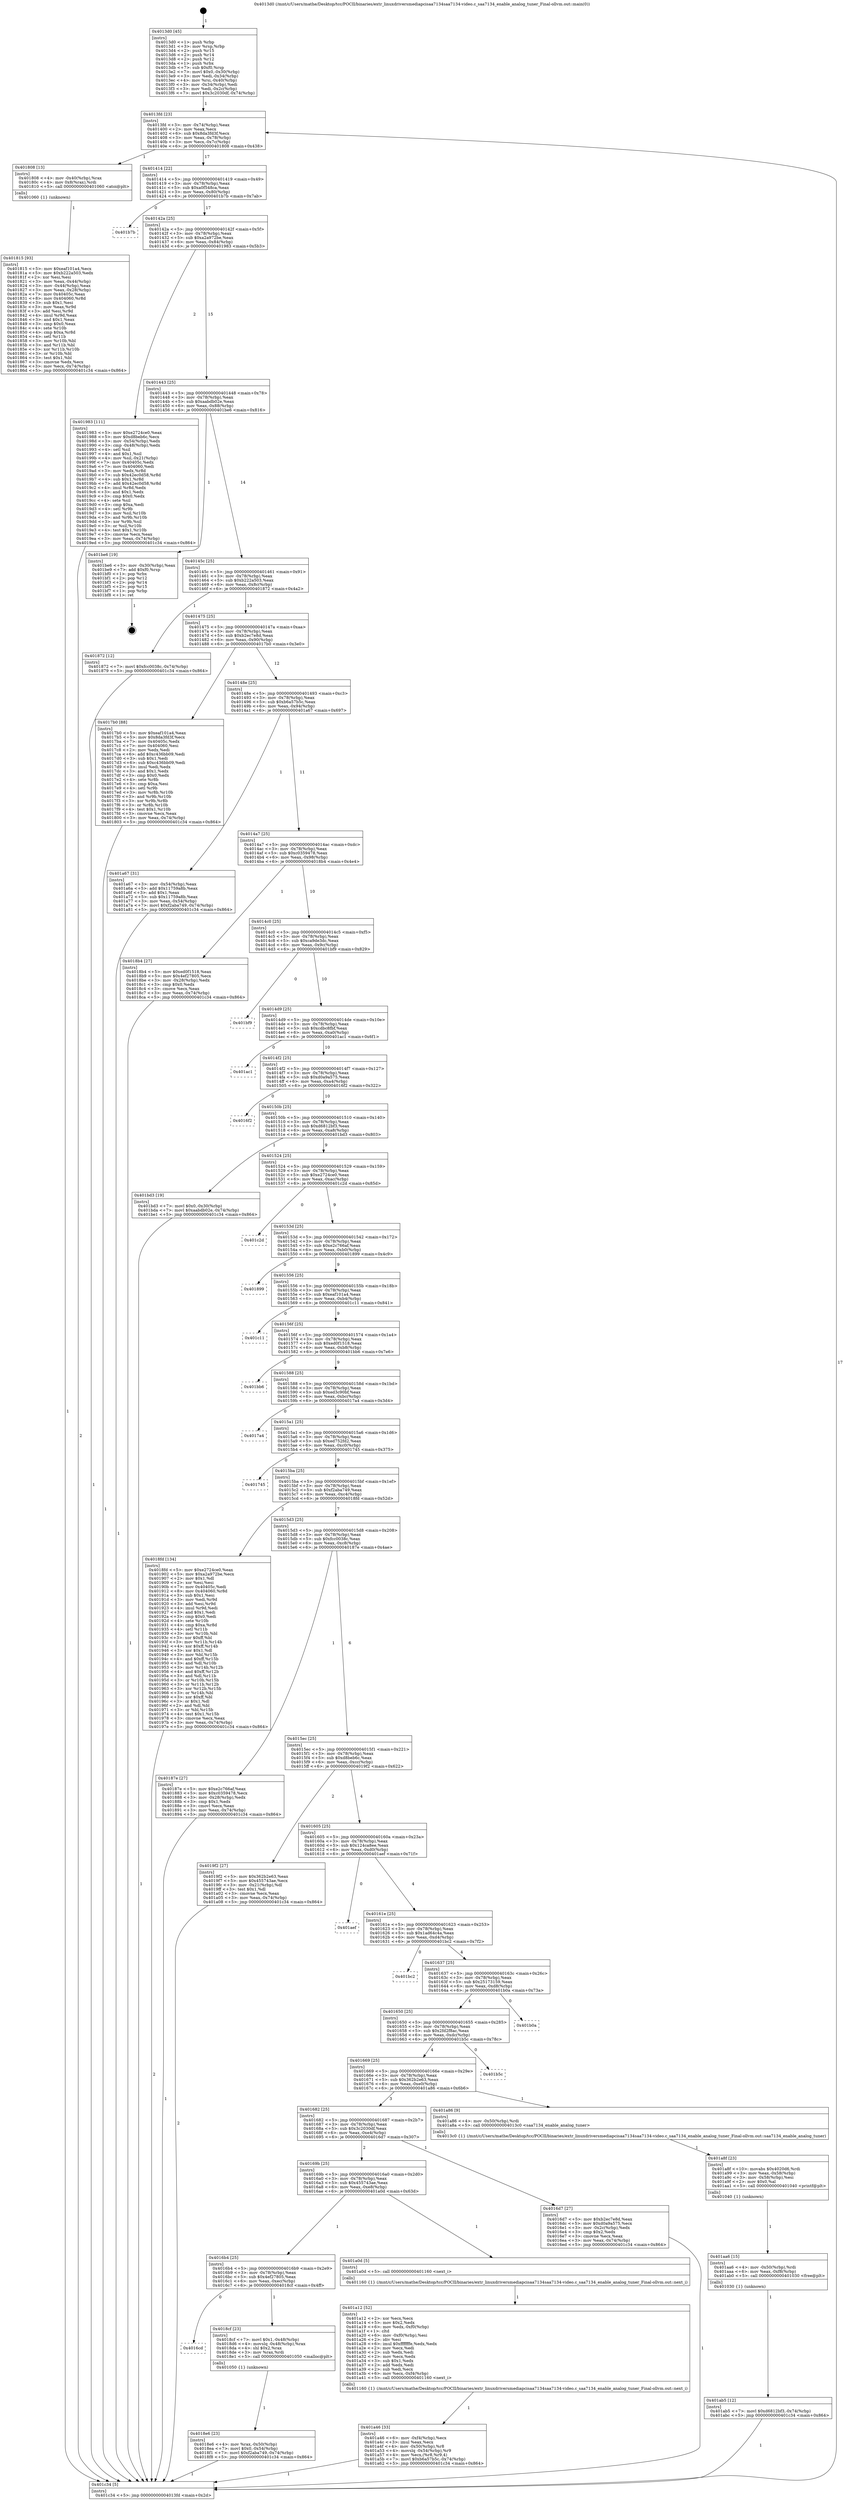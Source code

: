 digraph "0x4013d0" {
  label = "0x4013d0 (/mnt/c/Users/mathe/Desktop/tcc/POCII/binaries/extr_linuxdriversmediapcisaa7134saa7134-video.c_saa7134_enable_analog_tuner_Final-ollvm.out::main(0))"
  labelloc = "t"
  node[shape=record]

  Entry [label="",width=0.3,height=0.3,shape=circle,fillcolor=black,style=filled]
  "0x4013fd" [label="{
     0x4013fd [23]\l
     | [instrs]\l
     &nbsp;&nbsp;0x4013fd \<+3\>: mov -0x74(%rbp),%eax\l
     &nbsp;&nbsp;0x401400 \<+2\>: mov %eax,%ecx\l
     &nbsp;&nbsp;0x401402 \<+6\>: sub $0x8da3fd3f,%ecx\l
     &nbsp;&nbsp;0x401408 \<+3\>: mov %eax,-0x78(%rbp)\l
     &nbsp;&nbsp;0x40140b \<+3\>: mov %ecx,-0x7c(%rbp)\l
     &nbsp;&nbsp;0x40140e \<+6\>: je 0000000000401808 \<main+0x438\>\l
  }"]
  "0x401808" [label="{
     0x401808 [13]\l
     | [instrs]\l
     &nbsp;&nbsp;0x401808 \<+4\>: mov -0x40(%rbp),%rax\l
     &nbsp;&nbsp;0x40180c \<+4\>: mov 0x8(%rax),%rdi\l
     &nbsp;&nbsp;0x401810 \<+5\>: call 0000000000401060 \<atoi@plt\>\l
     | [calls]\l
     &nbsp;&nbsp;0x401060 \{1\} (unknown)\l
  }"]
  "0x401414" [label="{
     0x401414 [22]\l
     | [instrs]\l
     &nbsp;&nbsp;0x401414 \<+5\>: jmp 0000000000401419 \<main+0x49\>\l
     &nbsp;&nbsp;0x401419 \<+3\>: mov -0x78(%rbp),%eax\l
     &nbsp;&nbsp;0x40141c \<+5\>: sub $0xa0f548ca,%eax\l
     &nbsp;&nbsp;0x401421 \<+3\>: mov %eax,-0x80(%rbp)\l
     &nbsp;&nbsp;0x401424 \<+6\>: je 0000000000401b7b \<main+0x7ab\>\l
  }"]
  Exit [label="",width=0.3,height=0.3,shape=circle,fillcolor=black,style=filled,peripheries=2]
  "0x401b7b" [label="{
     0x401b7b\l
  }", style=dashed]
  "0x40142a" [label="{
     0x40142a [25]\l
     | [instrs]\l
     &nbsp;&nbsp;0x40142a \<+5\>: jmp 000000000040142f \<main+0x5f\>\l
     &nbsp;&nbsp;0x40142f \<+3\>: mov -0x78(%rbp),%eax\l
     &nbsp;&nbsp;0x401432 \<+5\>: sub $0xa2a972be,%eax\l
     &nbsp;&nbsp;0x401437 \<+6\>: mov %eax,-0x84(%rbp)\l
     &nbsp;&nbsp;0x40143d \<+6\>: je 0000000000401983 \<main+0x5b3\>\l
  }"]
  "0x401ab5" [label="{
     0x401ab5 [12]\l
     | [instrs]\l
     &nbsp;&nbsp;0x401ab5 \<+7\>: movl $0xd6812bf3,-0x74(%rbp)\l
     &nbsp;&nbsp;0x401abc \<+5\>: jmp 0000000000401c34 \<main+0x864\>\l
  }"]
  "0x401983" [label="{
     0x401983 [111]\l
     | [instrs]\l
     &nbsp;&nbsp;0x401983 \<+5\>: mov $0xe2724ce0,%eax\l
     &nbsp;&nbsp;0x401988 \<+5\>: mov $0xd8beb6c,%ecx\l
     &nbsp;&nbsp;0x40198d \<+3\>: mov -0x54(%rbp),%edx\l
     &nbsp;&nbsp;0x401990 \<+3\>: cmp -0x48(%rbp),%edx\l
     &nbsp;&nbsp;0x401993 \<+4\>: setl %sil\l
     &nbsp;&nbsp;0x401997 \<+4\>: and $0x1,%sil\l
     &nbsp;&nbsp;0x40199b \<+4\>: mov %sil,-0x21(%rbp)\l
     &nbsp;&nbsp;0x40199f \<+7\>: mov 0x40405c,%edx\l
     &nbsp;&nbsp;0x4019a6 \<+7\>: mov 0x404060,%edi\l
     &nbsp;&nbsp;0x4019ad \<+3\>: mov %edx,%r8d\l
     &nbsp;&nbsp;0x4019b0 \<+7\>: sub $0x42ec0d58,%r8d\l
     &nbsp;&nbsp;0x4019b7 \<+4\>: sub $0x1,%r8d\l
     &nbsp;&nbsp;0x4019bb \<+7\>: add $0x42ec0d58,%r8d\l
     &nbsp;&nbsp;0x4019c2 \<+4\>: imul %r8d,%edx\l
     &nbsp;&nbsp;0x4019c6 \<+3\>: and $0x1,%edx\l
     &nbsp;&nbsp;0x4019c9 \<+3\>: cmp $0x0,%edx\l
     &nbsp;&nbsp;0x4019cc \<+4\>: sete %sil\l
     &nbsp;&nbsp;0x4019d0 \<+3\>: cmp $0xa,%edi\l
     &nbsp;&nbsp;0x4019d3 \<+4\>: setl %r9b\l
     &nbsp;&nbsp;0x4019d7 \<+3\>: mov %sil,%r10b\l
     &nbsp;&nbsp;0x4019da \<+3\>: and %r9b,%r10b\l
     &nbsp;&nbsp;0x4019dd \<+3\>: xor %r9b,%sil\l
     &nbsp;&nbsp;0x4019e0 \<+3\>: or %sil,%r10b\l
     &nbsp;&nbsp;0x4019e3 \<+4\>: test $0x1,%r10b\l
     &nbsp;&nbsp;0x4019e7 \<+3\>: cmovne %ecx,%eax\l
     &nbsp;&nbsp;0x4019ea \<+3\>: mov %eax,-0x74(%rbp)\l
     &nbsp;&nbsp;0x4019ed \<+5\>: jmp 0000000000401c34 \<main+0x864\>\l
  }"]
  "0x401443" [label="{
     0x401443 [25]\l
     | [instrs]\l
     &nbsp;&nbsp;0x401443 \<+5\>: jmp 0000000000401448 \<main+0x78\>\l
     &nbsp;&nbsp;0x401448 \<+3\>: mov -0x78(%rbp),%eax\l
     &nbsp;&nbsp;0x40144b \<+5\>: sub $0xaabdb02e,%eax\l
     &nbsp;&nbsp;0x401450 \<+6\>: mov %eax,-0x88(%rbp)\l
     &nbsp;&nbsp;0x401456 \<+6\>: je 0000000000401be6 \<main+0x816\>\l
  }"]
  "0x401aa6" [label="{
     0x401aa6 [15]\l
     | [instrs]\l
     &nbsp;&nbsp;0x401aa6 \<+4\>: mov -0x50(%rbp),%rdi\l
     &nbsp;&nbsp;0x401aaa \<+6\>: mov %eax,-0xf8(%rbp)\l
     &nbsp;&nbsp;0x401ab0 \<+5\>: call 0000000000401030 \<free@plt\>\l
     | [calls]\l
     &nbsp;&nbsp;0x401030 \{1\} (unknown)\l
  }"]
  "0x401be6" [label="{
     0x401be6 [19]\l
     | [instrs]\l
     &nbsp;&nbsp;0x401be6 \<+3\>: mov -0x30(%rbp),%eax\l
     &nbsp;&nbsp;0x401be9 \<+7\>: add $0xf0,%rsp\l
     &nbsp;&nbsp;0x401bf0 \<+1\>: pop %rbx\l
     &nbsp;&nbsp;0x401bf1 \<+2\>: pop %r12\l
     &nbsp;&nbsp;0x401bf3 \<+2\>: pop %r14\l
     &nbsp;&nbsp;0x401bf5 \<+2\>: pop %r15\l
     &nbsp;&nbsp;0x401bf7 \<+1\>: pop %rbp\l
     &nbsp;&nbsp;0x401bf8 \<+1\>: ret\l
  }"]
  "0x40145c" [label="{
     0x40145c [25]\l
     | [instrs]\l
     &nbsp;&nbsp;0x40145c \<+5\>: jmp 0000000000401461 \<main+0x91\>\l
     &nbsp;&nbsp;0x401461 \<+3\>: mov -0x78(%rbp),%eax\l
     &nbsp;&nbsp;0x401464 \<+5\>: sub $0xb222a503,%eax\l
     &nbsp;&nbsp;0x401469 \<+6\>: mov %eax,-0x8c(%rbp)\l
     &nbsp;&nbsp;0x40146f \<+6\>: je 0000000000401872 \<main+0x4a2\>\l
  }"]
  "0x401a8f" [label="{
     0x401a8f [23]\l
     | [instrs]\l
     &nbsp;&nbsp;0x401a8f \<+10\>: movabs $0x4020d6,%rdi\l
     &nbsp;&nbsp;0x401a99 \<+3\>: mov %eax,-0x58(%rbp)\l
     &nbsp;&nbsp;0x401a9c \<+3\>: mov -0x58(%rbp),%esi\l
     &nbsp;&nbsp;0x401a9f \<+2\>: mov $0x0,%al\l
     &nbsp;&nbsp;0x401aa1 \<+5\>: call 0000000000401040 \<printf@plt\>\l
     | [calls]\l
     &nbsp;&nbsp;0x401040 \{1\} (unknown)\l
  }"]
  "0x401872" [label="{
     0x401872 [12]\l
     | [instrs]\l
     &nbsp;&nbsp;0x401872 \<+7\>: movl $0xfcc0038c,-0x74(%rbp)\l
     &nbsp;&nbsp;0x401879 \<+5\>: jmp 0000000000401c34 \<main+0x864\>\l
  }"]
  "0x401475" [label="{
     0x401475 [25]\l
     | [instrs]\l
     &nbsp;&nbsp;0x401475 \<+5\>: jmp 000000000040147a \<main+0xaa\>\l
     &nbsp;&nbsp;0x40147a \<+3\>: mov -0x78(%rbp),%eax\l
     &nbsp;&nbsp;0x40147d \<+5\>: sub $0xb2ec7e8d,%eax\l
     &nbsp;&nbsp;0x401482 \<+6\>: mov %eax,-0x90(%rbp)\l
     &nbsp;&nbsp;0x401488 \<+6\>: je 00000000004017b0 \<main+0x3e0\>\l
  }"]
  "0x401a46" [label="{
     0x401a46 [33]\l
     | [instrs]\l
     &nbsp;&nbsp;0x401a46 \<+6\>: mov -0xf4(%rbp),%ecx\l
     &nbsp;&nbsp;0x401a4c \<+3\>: imul %eax,%ecx\l
     &nbsp;&nbsp;0x401a4f \<+4\>: mov -0x50(%rbp),%r8\l
     &nbsp;&nbsp;0x401a53 \<+4\>: movslq -0x54(%rbp),%r9\l
     &nbsp;&nbsp;0x401a57 \<+4\>: mov %ecx,(%r8,%r9,4)\l
     &nbsp;&nbsp;0x401a5b \<+7\>: movl $0xb6a57b5c,-0x74(%rbp)\l
     &nbsp;&nbsp;0x401a62 \<+5\>: jmp 0000000000401c34 \<main+0x864\>\l
  }"]
  "0x4017b0" [label="{
     0x4017b0 [88]\l
     | [instrs]\l
     &nbsp;&nbsp;0x4017b0 \<+5\>: mov $0xeaf101a4,%eax\l
     &nbsp;&nbsp;0x4017b5 \<+5\>: mov $0x8da3fd3f,%ecx\l
     &nbsp;&nbsp;0x4017ba \<+7\>: mov 0x40405c,%edx\l
     &nbsp;&nbsp;0x4017c1 \<+7\>: mov 0x404060,%esi\l
     &nbsp;&nbsp;0x4017c8 \<+2\>: mov %edx,%edi\l
     &nbsp;&nbsp;0x4017ca \<+6\>: add $0xc436bb09,%edi\l
     &nbsp;&nbsp;0x4017d0 \<+3\>: sub $0x1,%edi\l
     &nbsp;&nbsp;0x4017d3 \<+6\>: sub $0xc436bb09,%edi\l
     &nbsp;&nbsp;0x4017d9 \<+3\>: imul %edi,%edx\l
     &nbsp;&nbsp;0x4017dc \<+3\>: and $0x1,%edx\l
     &nbsp;&nbsp;0x4017df \<+3\>: cmp $0x0,%edx\l
     &nbsp;&nbsp;0x4017e2 \<+4\>: sete %r8b\l
     &nbsp;&nbsp;0x4017e6 \<+3\>: cmp $0xa,%esi\l
     &nbsp;&nbsp;0x4017e9 \<+4\>: setl %r9b\l
     &nbsp;&nbsp;0x4017ed \<+3\>: mov %r8b,%r10b\l
     &nbsp;&nbsp;0x4017f0 \<+3\>: and %r9b,%r10b\l
     &nbsp;&nbsp;0x4017f3 \<+3\>: xor %r9b,%r8b\l
     &nbsp;&nbsp;0x4017f6 \<+3\>: or %r8b,%r10b\l
     &nbsp;&nbsp;0x4017f9 \<+4\>: test $0x1,%r10b\l
     &nbsp;&nbsp;0x4017fd \<+3\>: cmovne %ecx,%eax\l
     &nbsp;&nbsp;0x401800 \<+3\>: mov %eax,-0x74(%rbp)\l
     &nbsp;&nbsp;0x401803 \<+5\>: jmp 0000000000401c34 \<main+0x864\>\l
  }"]
  "0x40148e" [label="{
     0x40148e [25]\l
     | [instrs]\l
     &nbsp;&nbsp;0x40148e \<+5\>: jmp 0000000000401493 \<main+0xc3\>\l
     &nbsp;&nbsp;0x401493 \<+3\>: mov -0x78(%rbp),%eax\l
     &nbsp;&nbsp;0x401496 \<+5\>: sub $0xb6a57b5c,%eax\l
     &nbsp;&nbsp;0x40149b \<+6\>: mov %eax,-0x94(%rbp)\l
     &nbsp;&nbsp;0x4014a1 \<+6\>: je 0000000000401a67 \<main+0x697\>\l
  }"]
  "0x401a12" [label="{
     0x401a12 [52]\l
     | [instrs]\l
     &nbsp;&nbsp;0x401a12 \<+2\>: xor %ecx,%ecx\l
     &nbsp;&nbsp;0x401a14 \<+5\>: mov $0x2,%edx\l
     &nbsp;&nbsp;0x401a19 \<+6\>: mov %edx,-0xf0(%rbp)\l
     &nbsp;&nbsp;0x401a1f \<+1\>: cltd\l
     &nbsp;&nbsp;0x401a20 \<+6\>: mov -0xf0(%rbp),%esi\l
     &nbsp;&nbsp;0x401a26 \<+2\>: idiv %esi\l
     &nbsp;&nbsp;0x401a28 \<+6\>: imul $0xfffffffe,%edx,%edx\l
     &nbsp;&nbsp;0x401a2e \<+2\>: mov %ecx,%edi\l
     &nbsp;&nbsp;0x401a30 \<+2\>: sub %edx,%edi\l
     &nbsp;&nbsp;0x401a32 \<+2\>: mov %ecx,%edx\l
     &nbsp;&nbsp;0x401a34 \<+3\>: sub $0x1,%edx\l
     &nbsp;&nbsp;0x401a37 \<+2\>: add %edx,%edi\l
     &nbsp;&nbsp;0x401a39 \<+2\>: sub %edi,%ecx\l
     &nbsp;&nbsp;0x401a3b \<+6\>: mov %ecx,-0xf4(%rbp)\l
     &nbsp;&nbsp;0x401a41 \<+5\>: call 0000000000401160 \<next_i\>\l
     | [calls]\l
     &nbsp;&nbsp;0x401160 \{1\} (/mnt/c/Users/mathe/Desktop/tcc/POCII/binaries/extr_linuxdriversmediapcisaa7134saa7134-video.c_saa7134_enable_analog_tuner_Final-ollvm.out::next_i)\l
  }"]
  "0x401a67" [label="{
     0x401a67 [31]\l
     | [instrs]\l
     &nbsp;&nbsp;0x401a67 \<+3\>: mov -0x54(%rbp),%eax\l
     &nbsp;&nbsp;0x401a6a \<+5\>: add $0x11759a8b,%eax\l
     &nbsp;&nbsp;0x401a6f \<+3\>: add $0x1,%eax\l
     &nbsp;&nbsp;0x401a72 \<+5\>: sub $0x11759a8b,%eax\l
     &nbsp;&nbsp;0x401a77 \<+3\>: mov %eax,-0x54(%rbp)\l
     &nbsp;&nbsp;0x401a7a \<+7\>: movl $0xf2aba749,-0x74(%rbp)\l
     &nbsp;&nbsp;0x401a81 \<+5\>: jmp 0000000000401c34 \<main+0x864\>\l
  }"]
  "0x4014a7" [label="{
     0x4014a7 [25]\l
     | [instrs]\l
     &nbsp;&nbsp;0x4014a7 \<+5\>: jmp 00000000004014ac \<main+0xdc\>\l
     &nbsp;&nbsp;0x4014ac \<+3\>: mov -0x78(%rbp),%eax\l
     &nbsp;&nbsp;0x4014af \<+5\>: sub $0xc0359478,%eax\l
     &nbsp;&nbsp;0x4014b4 \<+6\>: mov %eax,-0x98(%rbp)\l
     &nbsp;&nbsp;0x4014ba \<+6\>: je 00000000004018b4 \<main+0x4e4\>\l
  }"]
  "0x4018e6" [label="{
     0x4018e6 [23]\l
     | [instrs]\l
     &nbsp;&nbsp;0x4018e6 \<+4\>: mov %rax,-0x50(%rbp)\l
     &nbsp;&nbsp;0x4018ea \<+7\>: movl $0x0,-0x54(%rbp)\l
     &nbsp;&nbsp;0x4018f1 \<+7\>: movl $0xf2aba749,-0x74(%rbp)\l
     &nbsp;&nbsp;0x4018f8 \<+5\>: jmp 0000000000401c34 \<main+0x864\>\l
  }"]
  "0x4018b4" [label="{
     0x4018b4 [27]\l
     | [instrs]\l
     &nbsp;&nbsp;0x4018b4 \<+5\>: mov $0xed0f1518,%eax\l
     &nbsp;&nbsp;0x4018b9 \<+5\>: mov $0x4ef27805,%ecx\l
     &nbsp;&nbsp;0x4018be \<+3\>: mov -0x28(%rbp),%edx\l
     &nbsp;&nbsp;0x4018c1 \<+3\>: cmp $0x0,%edx\l
     &nbsp;&nbsp;0x4018c4 \<+3\>: cmove %ecx,%eax\l
     &nbsp;&nbsp;0x4018c7 \<+3\>: mov %eax,-0x74(%rbp)\l
     &nbsp;&nbsp;0x4018ca \<+5\>: jmp 0000000000401c34 \<main+0x864\>\l
  }"]
  "0x4014c0" [label="{
     0x4014c0 [25]\l
     | [instrs]\l
     &nbsp;&nbsp;0x4014c0 \<+5\>: jmp 00000000004014c5 \<main+0xf5\>\l
     &nbsp;&nbsp;0x4014c5 \<+3\>: mov -0x78(%rbp),%eax\l
     &nbsp;&nbsp;0x4014c8 \<+5\>: sub $0xca9de3dc,%eax\l
     &nbsp;&nbsp;0x4014cd \<+6\>: mov %eax,-0x9c(%rbp)\l
     &nbsp;&nbsp;0x4014d3 \<+6\>: je 0000000000401bf9 \<main+0x829\>\l
  }"]
  "0x4016cd" [label="{
     0x4016cd\l
  }", style=dashed]
  "0x401bf9" [label="{
     0x401bf9\l
  }", style=dashed]
  "0x4014d9" [label="{
     0x4014d9 [25]\l
     | [instrs]\l
     &nbsp;&nbsp;0x4014d9 \<+5\>: jmp 00000000004014de \<main+0x10e\>\l
     &nbsp;&nbsp;0x4014de \<+3\>: mov -0x78(%rbp),%eax\l
     &nbsp;&nbsp;0x4014e1 \<+5\>: sub $0xcdbc8fbf,%eax\l
     &nbsp;&nbsp;0x4014e6 \<+6\>: mov %eax,-0xa0(%rbp)\l
     &nbsp;&nbsp;0x4014ec \<+6\>: je 0000000000401ac1 \<main+0x6f1\>\l
  }"]
  "0x4018cf" [label="{
     0x4018cf [23]\l
     | [instrs]\l
     &nbsp;&nbsp;0x4018cf \<+7\>: movl $0x1,-0x48(%rbp)\l
     &nbsp;&nbsp;0x4018d6 \<+4\>: movslq -0x48(%rbp),%rax\l
     &nbsp;&nbsp;0x4018da \<+4\>: shl $0x2,%rax\l
     &nbsp;&nbsp;0x4018de \<+3\>: mov %rax,%rdi\l
     &nbsp;&nbsp;0x4018e1 \<+5\>: call 0000000000401050 \<malloc@plt\>\l
     | [calls]\l
     &nbsp;&nbsp;0x401050 \{1\} (unknown)\l
  }"]
  "0x401ac1" [label="{
     0x401ac1\l
  }", style=dashed]
  "0x4014f2" [label="{
     0x4014f2 [25]\l
     | [instrs]\l
     &nbsp;&nbsp;0x4014f2 \<+5\>: jmp 00000000004014f7 \<main+0x127\>\l
     &nbsp;&nbsp;0x4014f7 \<+3\>: mov -0x78(%rbp),%eax\l
     &nbsp;&nbsp;0x4014fa \<+5\>: sub $0xd0a9a575,%eax\l
     &nbsp;&nbsp;0x4014ff \<+6\>: mov %eax,-0xa4(%rbp)\l
     &nbsp;&nbsp;0x401505 \<+6\>: je 00000000004016f2 \<main+0x322\>\l
  }"]
  "0x4016b4" [label="{
     0x4016b4 [25]\l
     | [instrs]\l
     &nbsp;&nbsp;0x4016b4 \<+5\>: jmp 00000000004016b9 \<main+0x2e9\>\l
     &nbsp;&nbsp;0x4016b9 \<+3\>: mov -0x78(%rbp),%eax\l
     &nbsp;&nbsp;0x4016bc \<+5\>: sub $0x4ef27805,%eax\l
     &nbsp;&nbsp;0x4016c1 \<+6\>: mov %eax,-0xec(%rbp)\l
     &nbsp;&nbsp;0x4016c7 \<+6\>: je 00000000004018cf \<main+0x4ff\>\l
  }"]
  "0x4016f2" [label="{
     0x4016f2\l
  }", style=dashed]
  "0x40150b" [label="{
     0x40150b [25]\l
     | [instrs]\l
     &nbsp;&nbsp;0x40150b \<+5\>: jmp 0000000000401510 \<main+0x140\>\l
     &nbsp;&nbsp;0x401510 \<+3\>: mov -0x78(%rbp),%eax\l
     &nbsp;&nbsp;0x401513 \<+5\>: sub $0xd6812bf3,%eax\l
     &nbsp;&nbsp;0x401518 \<+6\>: mov %eax,-0xa8(%rbp)\l
     &nbsp;&nbsp;0x40151e \<+6\>: je 0000000000401bd3 \<main+0x803\>\l
  }"]
  "0x401a0d" [label="{
     0x401a0d [5]\l
     | [instrs]\l
     &nbsp;&nbsp;0x401a0d \<+5\>: call 0000000000401160 \<next_i\>\l
     | [calls]\l
     &nbsp;&nbsp;0x401160 \{1\} (/mnt/c/Users/mathe/Desktop/tcc/POCII/binaries/extr_linuxdriversmediapcisaa7134saa7134-video.c_saa7134_enable_analog_tuner_Final-ollvm.out::next_i)\l
  }"]
  "0x401bd3" [label="{
     0x401bd3 [19]\l
     | [instrs]\l
     &nbsp;&nbsp;0x401bd3 \<+7\>: movl $0x0,-0x30(%rbp)\l
     &nbsp;&nbsp;0x401bda \<+7\>: movl $0xaabdb02e,-0x74(%rbp)\l
     &nbsp;&nbsp;0x401be1 \<+5\>: jmp 0000000000401c34 \<main+0x864\>\l
  }"]
  "0x401524" [label="{
     0x401524 [25]\l
     | [instrs]\l
     &nbsp;&nbsp;0x401524 \<+5\>: jmp 0000000000401529 \<main+0x159\>\l
     &nbsp;&nbsp;0x401529 \<+3\>: mov -0x78(%rbp),%eax\l
     &nbsp;&nbsp;0x40152c \<+5\>: sub $0xe2724ce0,%eax\l
     &nbsp;&nbsp;0x401531 \<+6\>: mov %eax,-0xac(%rbp)\l
     &nbsp;&nbsp;0x401537 \<+6\>: je 0000000000401c2d \<main+0x85d\>\l
  }"]
  "0x401815" [label="{
     0x401815 [93]\l
     | [instrs]\l
     &nbsp;&nbsp;0x401815 \<+5\>: mov $0xeaf101a4,%ecx\l
     &nbsp;&nbsp;0x40181a \<+5\>: mov $0xb222a503,%edx\l
     &nbsp;&nbsp;0x40181f \<+2\>: xor %esi,%esi\l
     &nbsp;&nbsp;0x401821 \<+3\>: mov %eax,-0x44(%rbp)\l
     &nbsp;&nbsp;0x401824 \<+3\>: mov -0x44(%rbp),%eax\l
     &nbsp;&nbsp;0x401827 \<+3\>: mov %eax,-0x28(%rbp)\l
     &nbsp;&nbsp;0x40182a \<+7\>: mov 0x40405c,%eax\l
     &nbsp;&nbsp;0x401831 \<+8\>: mov 0x404060,%r8d\l
     &nbsp;&nbsp;0x401839 \<+3\>: sub $0x1,%esi\l
     &nbsp;&nbsp;0x40183c \<+3\>: mov %eax,%r9d\l
     &nbsp;&nbsp;0x40183f \<+3\>: add %esi,%r9d\l
     &nbsp;&nbsp;0x401842 \<+4\>: imul %r9d,%eax\l
     &nbsp;&nbsp;0x401846 \<+3\>: and $0x1,%eax\l
     &nbsp;&nbsp;0x401849 \<+3\>: cmp $0x0,%eax\l
     &nbsp;&nbsp;0x40184c \<+4\>: sete %r10b\l
     &nbsp;&nbsp;0x401850 \<+4\>: cmp $0xa,%r8d\l
     &nbsp;&nbsp;0x401854 \<+4\>: setl %r11b\l
     &nbsp;&nbsp;0x401858 \<+3\>: mov %r10b,%bl\l
     &nbsp;&nbsp;0x40185b \<+3\>: and %r11b,%bl\l
     &nbsp;&nbsp;0x40185e \<+3\>: xor %r11b,%r10b\l
     &nbsp;&nbsp;0x401861 \<+3\>: or %r10b,%bl\l
     &nbsp;&nbsp;0x401864 \<+3\>: test $0x1,%bl\l
     &nbsp;&nbsp;0x401867 \<+3\>: cmovne %edx,%ecx\l
     &nbsp;&nbsp;0x40186a \<+3\>: mov %ecx,-0x74(%rbp)\l
     &nbsp;&nbsp;0x40186d \<+5\>: jmp 0000000000401c34 \<main+0x864\>\l
  }"]
  "0x401c2d" [label="{
     0x401c2d\l
  }", style=dashed]
  "0x40153d" [label="{
     0x40153d [25]\l
     | [instrs]\l
     &nbsp;&nbsp;0x40153d \<+5\>: jmp 0000000000401542 \<main+0x172\>\l
     &nbsp;&nbsp;0x401542 \<+3\>: mov -0x78(%rbp),%eax\l
     &nbsp;&nbsp;0x401545 \<+5\>: sub $0xe2c766af,%eax\l
     &nbsp;&nbsp;0x40154a \<+6\>: mov %eax,-0xb0(%rbp)\l
     &nbsp;&nbsp;0x401550 \<+6\>: je 0000000000401899 \<main+0x4c9\>\l
  }"]
  "0x4013d0" [label="{
     0x4013d0 [45]\l
     | [instrs]\l
     &nbsp;&nbsp;0x4013d0 \<+1\>: push %rbp\l
     &nbsp;&nbsp;0x4013d1 \<+3\>: mov %rsp,%rbp\l
     &nbsp;&nbsp;0x4013d4 \<+2\>: push %r15\l
     &nbsp;&nbsp;0x4013d6 \<+2\>: push %r14\l
     &nbsp;&nbsp;0x4013d8 \<+2\>: push %r12\l
     &nbsp;&nbsp;0x4013da \<+1\>: push %rbx\l
     &nbsp;&nbsp;0x4013db \<+7\>: sub $0xf0,%rsp\l
     &nbsp;&nbsp;0x4013e2 \<+7\>: movl $0x0,-0x30(%rbp)\l
     &nbsp;&nbsp;0x4013e9 \<+3\>: mov %edi,-0x34(%rbp)\l
     &nbsp;&nbsp;0x4013ec \<+4\>: mov %rsi,-0x40(%rbp)\l
     &nbsp;&nbsp;0x4013f0 \<+3\>: mov -0x34(%rbp),%edi\l
     &nbsp;&nbsp;0x4013f3 \<+3\>: mov %edi,-0x2c(%rbp)\l
     &nbsp;&nbsp;0x4013f6 \<+7\>: movl $0x3c2030df,-0x74(%rbp)\l
  }"]
  "0x401899" [label="{
     0x401899\l
  }", style=dashed]
  "0x401556" [label="{
     0x401556 [25]\l
     | [instrs]\l
     &nbsp;&nbsp;0x401556 \<+5\>: jmp 000000000040155b \<main+0x18b\>\l
     &nbsp;&nbsp;0x40155b \<+3\>: mov -0x78(%rbp),%eax\l
     &nbsp;&nbsp;0x40155e \<+5\>: sub $0xeaf101a4,%eax\l
     &nbsp;&nbsp;0x401563 \<+6\>: mov %eax,-0xb4(%rbp)\l
     &nbsp;&nbsp;0x401569 \<+6\>: je 0000000000401c11 \<main+0x841\>\l
  }"]
  "0x401c34" [label="{
     0x401c34 [5]\l
     | [instrs]\l
     &nbsp;&nbsp;0x401c34 \<+5\>: jmp 00000000004013fd \<main+0x2d\>\l
  }"]
  "0x401c11" [label="{
     0x401c11\l
  }", style=dashed]
  "0x40156f" [label="{
     0x40156f [25]\l
     | [instrs]\l
     &nbsp;&nbsp;0x40156f \<+5\>: jmp 0000000000401574 \<main+0x1a4\>\l
     &nbsp;&nbsp;0x401574 \<+3\>: mov -0x78(%rbp),%eax\l
     &nbsp;&nbsp;0x401577 \<+5\>: sub $0xed0f1518,%eax\l
     &nbsp;&nbsp;0x40157c \<+6\>: mov %eax,-0xb8(%rbp)\l
     &nbsp;&nbsp;0x401582 \<+6\>: je 0000000000401bb6 \<main+0x7e6\>\l
  }"]
  "0x40169b" [label="{
     0x40169b [25]\l
     | [instrs]\l
     &nbsp;&nbsp;0x40169b \<+5\>: jmp 00000000004016a0 \<main+0x2d0\>\l
     &nbsp;&nbsp;0x4016a0 \<+3\>: mov -0x78(%rbp),%eax\l
     &nbsp;&nbsp;0x4016a3 \<+5\>: sub $0x455743ae,%eax\l
     &nbsp;&nbsp;0x4016a8 \<+6\>: mov %eax,-0xe8(%rbp)\l
     &nbsp;&nbsp;0x4016ae \<+6\>: je 0000000000401a0d \<main+0x63d\>\l
  }"]
  "0x401bb6" [label="{
     0x401bb6\l
  }", style=dashed]
  "0x401588" [label="{
     0x401588 [25]\l
     | [instrs]\l
     &nbsp;&nbsp;0x401588 \<+5\>: jmp 000000000040158d \<main+0x1bd\>\l
     &nbsp;&nbsp;0x40158d \<+3\>: mov -0x78(%rbp),%eax\l
     &nbsp;&nbsp;0x401590 \<+5\>: sub $0xed3c90bf,%eax\l
     &nbsp;&nbsp;0x401595 \<+6\>: mov %eax,-0xbc(%rbp)\l
     &nbsp;&nbsp;0x40159b \<+6\>: je 00000000004017a4 \<main+0x3d4\>\l
  }"]
  "0x4016d7" [label="{
     0x4016d7 [27]\l
     | [instrs]\l
     &nbsp;&nbsp;0x4016d7 \<+5\>: mov $0xb2ec7e8d,%eax\l
     &nbsp;&nbsp;0x4016dc \<+5\>: mov $0xd0a9a575,%ecx\l
     &nbsp;&nbsp;0x4016e1 \<+3\>: mov -0x2c(%rbp),%edx\l
     &nbsp;&nbsp;0x4016e4 \<+3\>: cmp $0x2,%edx\l
     &nbsp;&nbsp;0x4016e7 \<+3\>: cmovne %ecx,%eax\l
     &nbsp;&nbsp;0x4016ea \<+3\>: mov %eax,-0x74(%rbp)\l
     &nbsp;&nbsp;0x4016ed \<+5\>: jmp 0000000000401c34 \<main+0x864\>\l
  }"]
  "0x4017a4" [label="{
     0x4017a4\l
  }", style=dashed]
  "0x4015a1" [label="{
     0x4015a1 [25]\l
     | [instrs]\l
     &nbsp;&nbsp;0x4015a1 \<+5\>: jmp 00000000004015a6 \<main+0x1d6\>\l
     &nbsp;&nbsp;0x4015a6 \<+3\>: mov -0x78(%rbp),%eax\l
     &nbsp;&nbsp;0x4015a9 \<+5\>: sub $0xed752fd2,%eax\l
     &nbsp;&nbsp;0x4015ae \<+6\>: mov %eax,-0xc0(%rbp)\l
     &nbsp;&nbsp;0x4015b4 \<+6\>: je 0000000000401745 \<main+0x375\>\l
  }"]
  "0x401682" [label="{
     0x401682 [25]\l
     | [instrs]\l
     &nbsp;&nbsp;0x401682 \<+5\>: jmp 0000000000401687 \<main+0x2b7\>\l
     &nbsp;&nbsp;0x401687 \<+3\>: mov -0x78(%rbp),%eax\l
     &nbsp;&nbsp;0x40168a \<+5\>: sub $0x3c2030df,%eax\l
     &nbsp;&nbsp;0x40168f \<+6\>: mov %eax,-0xe4(%rbp)\l
     &nbsp;&nbsp;0x401695 \<+6\>: je 00000000004016d7 \<main+0x307\>\l
  }"]
  "0x401745" [label="{
     0x401745\l
  }", style=dashed]
  "0x4015ba" [label="{
     0x4015ba [25]\l
     | [instrs]\l
     &nbsp;&nbsp;0x4015ba \<+5\>: jmp 00000000004015bf \<main+0x1ef\>\l
     &nbsp;&nbsp;0x4015bf \<+3\>: mov -0x78(%rbp),%eax\l
     &nbsp;&nbsp;0x4015c2 \<+5\>: sub $0xf2aba749,%eax\l
     &nbsp;&nbsp;0x4015c7 \<+6\>: mov %eax,-0xc4(%rbp)\l
     &nbsp;&nbsp;0x4015cd \<+6\>: je 00000000004018fd \<main+0x52d\>\l
  }"]
  "0x401a86" [label="{
     0x401a86 [9]\l
     | [instrs]\l
     &nbsp;&nbsp;0x401a86 \<+4\>: mov -0x50(%rbp),%rdi\l
     &nbsp;&nbsp;0x401a8a \<+5\>: call 00000000004013c0 \<saa7134_enable_analog_tuner\>\l
     | [calls]\l
     &nbsp;&nbsp;0x4013c0 \{1\} (/mnt/c/Users/mathe/Desktop/tcc/POCII/binaries/extr_linuxdriversmediapcisaa7134saa7134-video.c_saa7134_enable_analog_tuner_Final-ollvm.out::saa7134_enable_analog_tuner)\l
  }"]
  "0x4018fd" [label="{
     0x4018fd [134]\l
     | [instrs]\l
     &nbsp;&nbsp;0x4018fd \<+5\>: mov $0xe2724ce0,%eax\l
     &nbsp;&nbsp;0x401902 \<+5\>: mov $0xa2a972be,%ecx\l
     &nbsp;&nbsp;0x401907 \<+2\>: mov $0x1,%dl\l
     &nbsp;&nbsp;0x401909 \<+2\>: xor %esi,%esi\l
     &nbsp;&nbsp;0x40190b \<+7\>: mov 0x40405c,%edi\l
     &nbsp;&nbsp;0x401912 \<+8\>: mov 0x404060,%r8d\l
     &nbsp;&nbsp;0x40191a \<+3\>: sub $0x1,%esi\l
     &nbsp;&nbsp;0x40191d \<+3\>: mov %edi,%r9d\l
     &nbsp;&nbsp;0x401920 \<+3\>: add %esi,%r9d\l
     &nbsp;&nbsp;0x401923 \<+4\>: imul %r9d,%edi\l
     &nbsp;&nbsp;0x401927 \<+3\>: and $0x1,%edi\l
     &nbsp;&nbsp;0x40192a \<+3\>: cmp $0x0,%edi\l
     &nbsp;&nbsp;0x40192d \<+4\>: sete %r10b\l
     &nbsp;&nbsp;0x401931 \<+4\>: cmp $0xa,%r8d\l
     &nbsp;&nbsp;0x401935 \<+4\>: setl %r11b\l
     &nbsp;&nbsp;0x401939 \<+3\>: mov %r10b,%bl\l
     &nbsp;&nbsp;0x40193c \<+3\>: xor $0xff,%bl\l
     &nbsp;&nbsp;0x40193f \<+3\>: mov %r11b,%r14b\l
     &nbsp;&nbsp;0x401942 \<+4\>: xor $0xff,%r14b\l
     &nbsp;&nbsp;0x401946 \<+3\>: xor $0x1,%dl\l
     &nbsp;&nbsp;0x401949 \<+3\>: mov %bl,%r15b\l
     &nbsp;&nbsp;0x40194c \<+4\>: and $0xff,%r15b\l
     &nbsp;&nbsp;0x401950 \<+3\>: and %dl,%r10b\l
     &nbsp;&nbsp;0x401953 \<+3\>: mov %r14b,%r12b\l
     &nbsp;&nbsp;0x401956 \<+4\>: and $0xff,%r12b\l
     &nbsp;&nbsp;0x40195a \<+3\>: and %dl,%r11b\l
     &nbsp;&nbsp;0x40195d \<+3\>: or %r10b,%r15b\l
     &nbsp;&nbsp;0x401960 \<+3\>: or %r11b,%r12b\l
     &nbsp;&nbsp;0x401963 \<+3\>: xor %r12b,%r15b\l
     &nbsp;&nbsp;0x401966 \<+3\>: or %r14b,%bl\l
     &nbsp;&nbsp;0x401969 \<+3\>: xor $0xff,%bl\l
     &nbsp;&nbsp;0x40196c \<+3\>: or $0x1,%dl\l
     &nbsp;&nbsp;0x40196f \<+2\>: and %dl,%bl\l
     &nbsp;&nbsp;0x401971 \<+3\>: or %bl,%r15b\l
     &nbsp;&nbsp;0x401974 \<+4\>: test $0x1,%r15b\l
     &nbsp;&nbsp;0x401978 \<+3\>: cmovne %ecx,%eax\l
     &nbsp;&nbsp;0x40197b \<+3\>: mov %eax,-0x74(%rbp)\l
     &nbsp;&nbsp;0x40197e \<+5\>: jmp 0000000000401c34 \<main+0x864\>\l
  }"]
  "0x4015d3" [label="{
     0x4015d3 [25]\l
     | [instrs]\l
     &nbsp;&nbsp;0x4015d3 \<+5\>: jmp 00000000004015d8 \<main+0x208\>\l
     &nbsp;&nbsp;0x4015d8 \<+3\>: mov -0x78(%rbp),%eax\l
     &nbsp;&nbsp;0x4015db \<+5\>: sub $0xfcc0038c,%eax\l
     &nbsp;&nbsp;0x4015e0 \<+6\>: mov %eax,-0xc8(%rbp)\l
     &nbsp;&nbsp;0x4015e6 \<+6\>: je 000000000040187e \<main+0x4ae\>\l
  }"]
  "0x401669" [label="{
     0x401669 [25]\l
     | [instrs]\l
     &nbsp;&nbsp;0x401669 \<+5\>: jmp 000000000040166e \<main+0x29e\>\l
     &nbsp;&nbsp;0x40166e \<+3\>: mov -0x78(%rbp),%eax\l
     &nbsp;&nbsp;0x401671 \<+5\>: sub $0x362b2e63,%eax\l
     &nbsp;&nbsp;0x401676 \<+6\>: mov %eax,-0xe0(%rbp)\l
     &nbsp;&nbsp;0x40167c \<+6\>: je 0000000000401a86 \<main+0x6b6\>\l
  }"]
  "0x40187e" [label="{
     0x40187e [27]\l
     | [instrs]\l
     &nbsp;&nbsp;0x40187e \<+5\>: mov $0xe2c766af,%eax\l
     &nbsp;&nbsp;0x401883 \<+5\>: mov $0xc0359478,%ecx\l
     &nbsp;&nbsp;0x401888 \<+3\>: mov -0x28(%rbp),%edx\l
     &nbsp;&nbsp;0x40188b \<+3\>: cmp $0x1,%edx\l
     &nbsp;&nbsp;0x40188e \<+3\>: cmovl %ecx,%eax\l
     &nbsp;&nbsp;0x401891 \<+3\>: mov %eax,-0x74(%rbp)\l
     &nbsp;&nbsp;0x401894 \<+5\>: jmp 0000000000401c34 \<main+0x864\>\l
  }"]
  "0x4015ec" [label="{
     0x4015ec [25]\l
     | [instrs]\l
     &nbsp;&nbsp;0x4015ec \<+5\>: jmp 00000000004015f1 \<main+0x221\>\l
     &nbsp;&nbsp;0x4015f1 \<+3\>: mov -0x78(%rbp),%eax\l
     &nbsp;&nbsp;0x4015f4 \<+5\>: sub $0xd8beb6c,%eax\l
     &nbsp;&nbsp;0x4015f9 \<+6\>: mov %eax,-0xcc(%rbp)\l
     &nbsp;&nbsp;0x4015ff \<+6\>: je 00000000004019f2 \<main+0x622\>\l
  }"]
  "0x401b5c" [label="{
     0x401b5c\l
  }", style=dashed]
  "0x4019f2" [label="{
     0x4019f2 [27]\l
     | [instrs]\l
     &nbsp;&nbsp;0x4019f2 \<+5\>: mov $0x362b2e63,%eax\l
     &nbsp;&nbsp;0x4019f7 \<+5\>: mov $0x455743ae,%ecx\l
     &nbsp;&nbsp;0x4019fc \<+3\>: mov -0x21(%rbp),%dl\l
     &nbsp;&nbsp;0x4019ff \<+3\>: test $0x1,%dl\l
     &nbsp;&nbsp;0x401a02 \<+3\>: cmovne %ecx,%eax\l
     &nbsp;&nbsp;0x401a05 \<+3\>: mov %eax,-0x74(%rbp)\l
     &nbsp;&nbsp;0x401a08 \<+5\>: jmp 0000000000401c34 \<main+0x864\>\l
  }"]
  "0x401605" [label="{
     0x401605 [25]\l
     | [instrs]\l
     &nbsp;&nbsp;0x401605 \<+5\>: jmp 000000000040160a \<main+0x23a\>\l
     &nbsp;&nbsp;0x40160a \<+3\>: mov -0x78(%rbp),%eax\l
     &nbsp;&nbsp;0x40160d \<+5\>: sub $0x124ca8ee,%eax\l
     &nbsp;&nbsp;0x401612 \<+6\>: mov %eax,-0xd0(%rbp)\l
     &nbsp;&nbsp;0x401618 \<+6\>: je 0000000000401aef \<main+0x71f\>\l
  }"]
  "0x401650" [label="{
     0x401650 [25]\l
     | [instrs]\l
     &nbsp;&nbsp;0x401650 \<+5\>: jmp 0000000000401655 \<main+0x285\>\l
     &nbsp;&nbsp;0x401655 \<+3\>: mov -0x78(%rbp),%eax\l
     &nbsp;&nbsp;0x401658 \<+5\>: sub $0x2fd2f8ac,%eax\l
     &nbsp;&nbsp;0x40165d \<+6\>: mov %eax,-0xdc(%rbp)\l
     &nbsp;&nbsp;0x401663 \<+6\>: je 0000000000401b5c \<main+0x78c\>\l
  }"]
  "0x401aef" [label="{
     0x401aef\l
  }", style=dashed]
  "0x40161e" [label="{
     0x40161e [25]\l
     | [instrs]\l
     &nbsp;&nbsp;0x40161e \<+5\>: jmp 0000000000401623 \<main+0x253\>\l
     &nbsp;&nbsp;0x401623 \<+3\>: mov -0x78(%rbp),%eax\l
     &nbsp;&nbsp;0x401626 \<+5\>: sub $0x1ad64c4a,%eax\l
     &nbsp;&nbsp;0x40162b \<+6\>: mov %eax,-0xd4(%rbp)\l
     &nbsp;&nbsp;0x401631 \<+6\>: je 0000000000401bc2 \<main+0x7f2\>\l
  }"]
  "0x401b0a" [label="{
     0x401b0a\l
  }", style=dashed]
  "0x401bc2" [label="{
     0x401bc2\l
  }", style=dashed]
  "0x401637" [label="{
     0x401637 [25]\l
     | [instrs]\l
     &nbsp;&nbsp;0x401637 \<+5\>: jmp 000000000040163c \<main+0x26c\>\l
     &nbsp;&nbsp;0x40163c \<+3\>: mov -0x78(%rbp),%eax\l
     &nbsp;&nbsp;0x40163f \<+5\>: sub $0x25173159,%eax\l
     &nbsp;&nbsp;0x401644 \<+6\>: mov %eax,-0xd8(%rbp)\l
     &nbsp;&nbsp;0x40164a \<+6\>: je 0000000000401b0a \<main+0x73a\>\l
  }"]
  Entry -> "0x4013d0" [label=" 1"]
  "0x4013fd" -> "0x401808" [label=" 1"]
  "0x4013fd" -> "0x401414" [label=" 17"]
  "0x401be6" -> Exit [label=" 1"]
  "0x401414" -> "0x401b7b" [label=" 0"]
  "0x401414" -> "0x40142a" [label=" 17"]
  "0x401bd3" -> "0x401c34" [label=" 1"]
  "0x40142a" -> "0x401983" [label=" 2"]
  "0x40142a" -> "0x401443" [label=" 15"]
  "0x401ab5" -> "0x401c34" [label=" 1"]
  "0x401443" -> "0x401be6" [label=" 1"]
  "0x401443" -> "0x40145c" [label=" 14"]
  "0x401aa6" -> "0x401ab5" [label=" 1"]
  "0x40145c" -> "0x401872" [label=" 1"]
  "0x40145c" -> "0x401475" [label=" 13"]
  "0x401a8f" -> "0x401aa6" [label=" 1"]
  "0x401475" -> "0x4017b0" [label=" 1"]
  "0x401475" -> "0x40148e" [label=" 12"]
  "0x401a86" -> "0x401a8f" [label=" 1"]
  "0x40148e" -> "0x401a67" [label=" 1"]
  "0x40148e" -> "0x4014a7" [label=" 11"]
  "0x401a67" -> "0x401c34" [label=" 1"]
  "0x4014a7" -> "0x4018b4" [label=" 1"]
  "0x4014a7" -> "0x4014c0" [label=" 10"]
  "0x401a46" -> "0x401c34" [label=" 1"]
  "0x4014c0" -> "0x401bf9" [label=" 0"]
  "0x4014c0" -> "0x4014d9" [label=" 10"]
  "0x401a12" -> "0x401a46" [label=" 1"]
  "0x4014d9" -> "0x401ac1" [label=" 0"]
  "0x4014d9" -> "0x4014f2" [label=" 10"]
  "0x401a0d" -> "0x401a12" [label=" 1"]
  "0x4014f2" -> "0x4016f2" [label=" 0"]
  "0x4014f2" -> "0x40150b" [label=" 10"]
  "0x401983" -> "0x401c34" [label=" 2"]
  "0x40150b" -> "0x401bd3" [label=" 1"]
  "0x40150b" -> "0x401524" [label=" 9"]
  "0x4018fd" -> "0x401c34" [label=" 2"]
  "0x401524" -> "0x401c2d" [label=" 0"]
  "0x401524" -> "0x40153d" [label=" 9"]
  "0x4018cf" -> "0x4018e6" [label=" 1"]
  "0x40153d" -> "0x401899" [label=" 0"]
  "0x40153d" -> "0x401556" [label=" 9"]
  "0x4016b4" -> "0x4016cd" [label=" 0"]
  "0x401556" -> "0x401c11" [label=" 0"]
  "0x401556" -> "0x40156f" [label=" 9"]
  "0x4016b4" -> "0x4018cf" [label=" 1"]
  "0x40156f" -> "0x401bb6" [label=" 0"]
  "0x40156f" -> "0x401588" [label=" 9"]
  "0x4019f2" -> "0x401c34" [label=" 2"]
  "0x401588" -> "0x4017a4" [label=" 0"]
  "0x401588" -> "0x4015a1" [label=" 9"]
  "0x40169b" -> "0x4016b4" [label=" 1"]
  "0x4015a1" -> "0x401745" [label=" 0"]
  "0x4015a1" -> "0x4015ba" [label=" 9"]
  "0x4018e6" -> "0x401c34" [label=" 1"]
  "0x4015ba" -> "0x4018fd" [label=" 2"]
  "0x4015ba" -> "0x4015d3" [label=" 7"]
  "0x4018b4" -> "0x401c34" [label=" 1"]
  "0x4015d3" -> "0x40187e" [label=" 1"]
  "0x4015d3" -> "0x4015ec" [label=" 6"]
  "0x401872" -> "0x401c34" [label=" 1"]
  "0x4015ec" -> "0x4019f2" [label=" 2"]
  "0x4015ec" -> "0x401605" [label=" 4"]
  "0x401815" -> "0x401c34" [label=" 1"]
  "0x401605" -> "0x401aef" [label=" 0"]
  "0x401605" -> "0x40161e" [label=" 4"]
  "0x4017b0" -> "0x401c34" [label=" 1"]
  "0x40161e" -> "0x401bc2" [label=" 0"]
  "0x40161e" -> "0x401637" [label=" 4"]
  "0x401c34" -> "0x4013fd" [label=" 17"]
  "0x401637" -> "0x401b0a" [label=" 0"]
  "0x401637" -> "0x401650" [label=" 4"]
  "0x401808" -> "0x401815" [label=" 1"]
  "0x401650" -> "0x401b5c" [label=" 0"]
  "0x401650" -> "0x401669" [label=" 4"]
  "0x40187e" -> "0x401c34" [label=" 1"]
  "0x401669" -> "0x401a86" [label=" 1"]
  "0x401669" -> "0x401682" [label=" 3"]
  "0x40169b" -> "0x401a0d" [label=" 1"]
  "0x401682" -> "0x4016d7" [label=" 1"]
  "0x401682" -> "0x40169b" [label=" 2"]
  "0x4016d7" -> "0x401c34" [label=" 1"]
  "0x4013d0" -> "0x4013fd" [label=" 1"]
}
